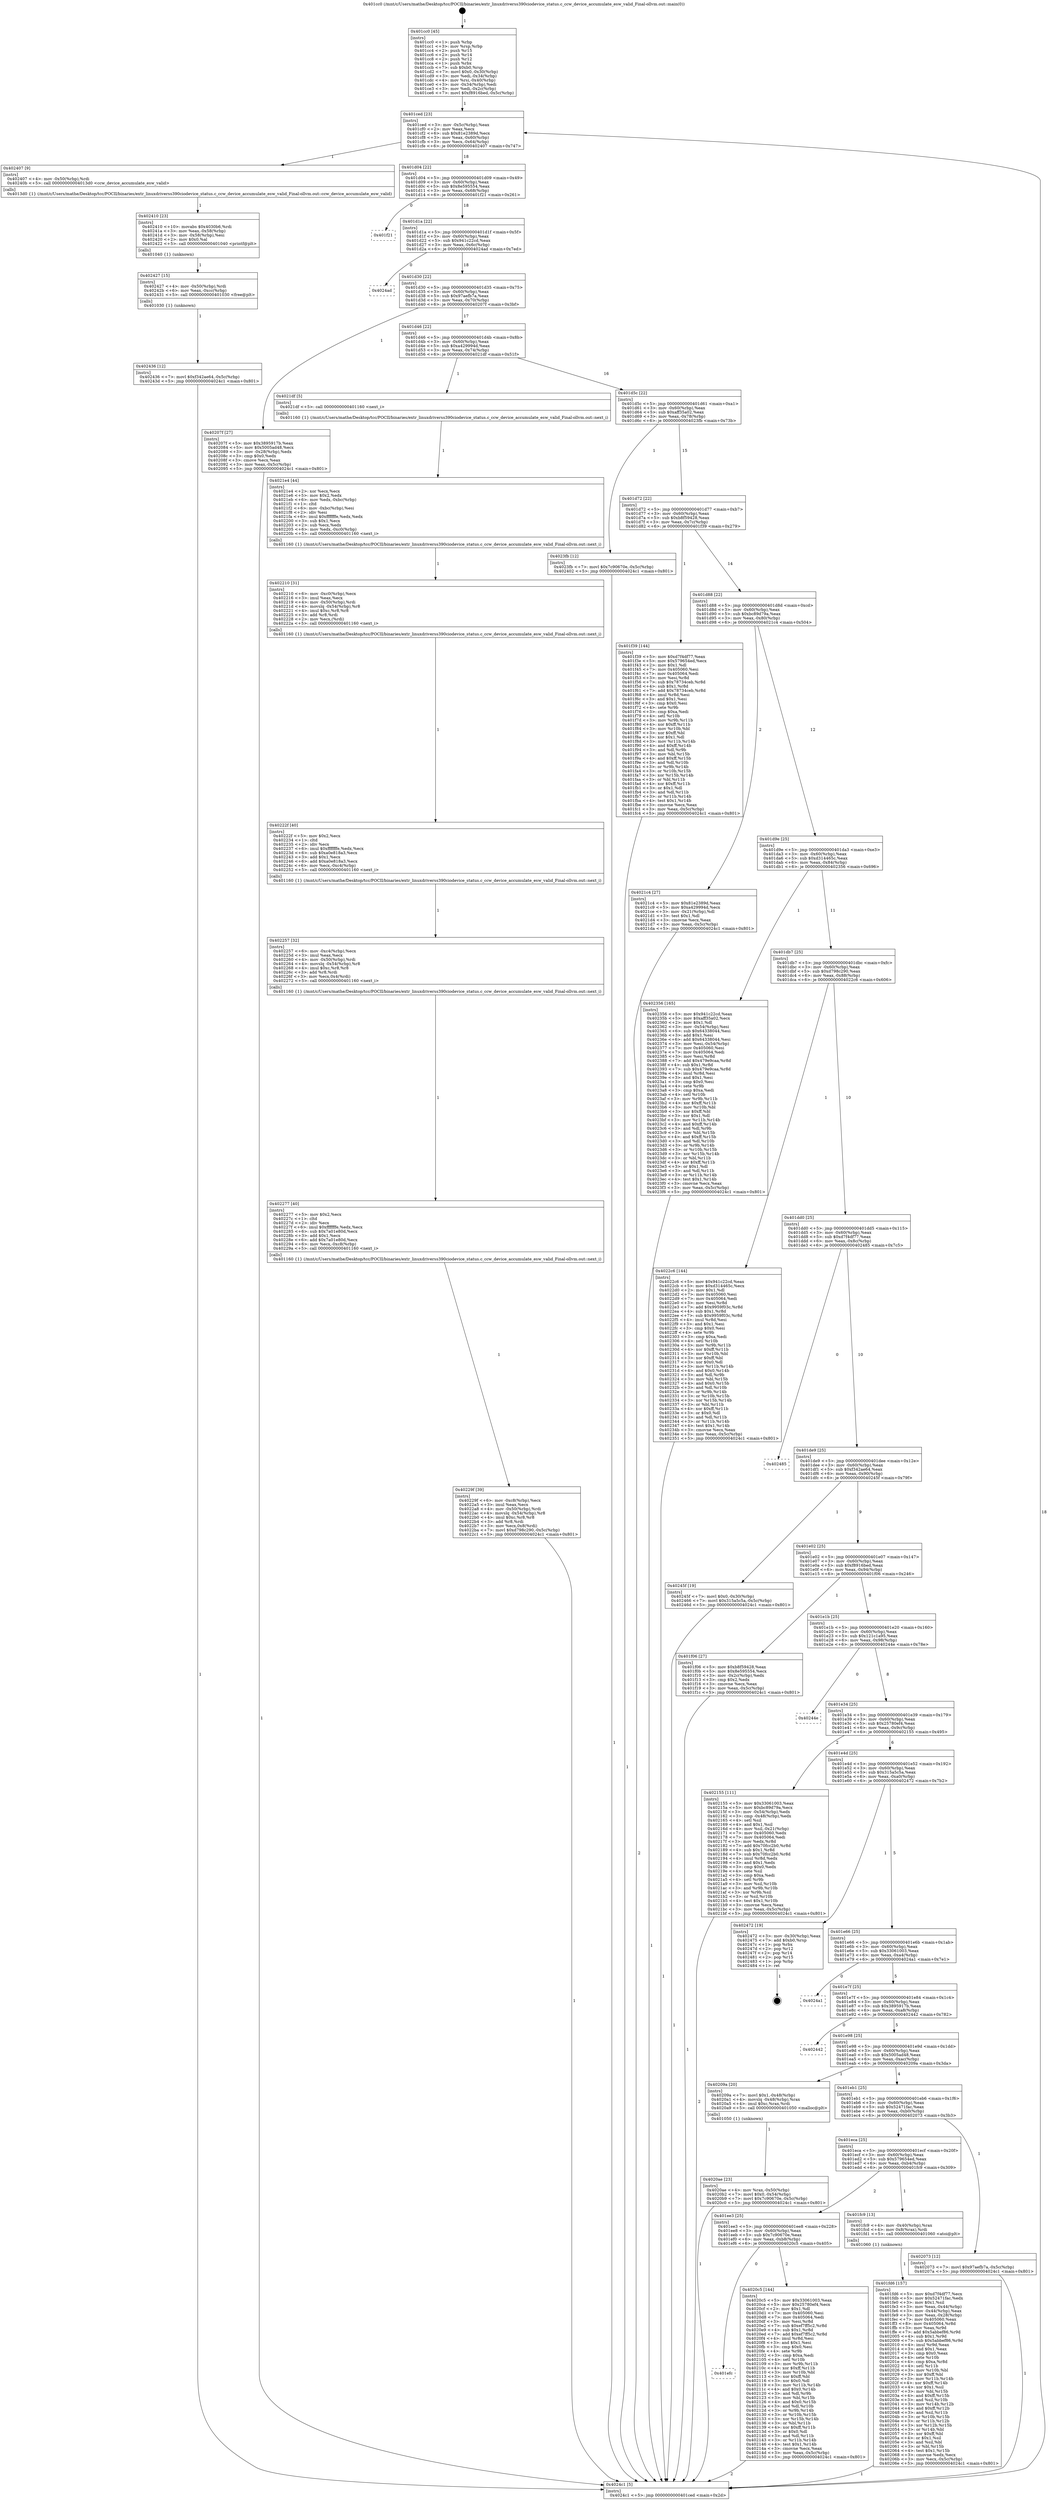 digraph "0x401cc0" {
  label = "0x401cc0 (/mnt/c/Users/mathe/Desktop/tcc/POCII/binaries/extr_linuxdriverss390ciodevice_status.c_ccw_device_accumulate_esw_valid_Final-ollvm.out::main(0))"
  labelloc = "t"
  node[shape=record]

  Entry [label="",width=0.3,height=0.3,shape=circle,fillcolor=black,style=filled]
  "0x401ced" [label="{
     0x401ced [23]\l
     | [instrs]\l
     &nbsp;&nbsp;0x401ced \<+3\>: mov -0x5c(%rbp),%eax\l
     &nbsp;&nbsp;0x401cf0 \<+2\>: mov %eax,%ecx\l
     &nbsp;&nbsp;0x401cf2 \<+6\>: sub $0x81e2389d,%ecx\l
     &nbsp;&nbsp;0x401cf8 \<+3\>: mov %eax,-0x60(%rbp)\l
     &nbsp;&nbsp;0x401cfb \<+3\>: mov %ecx,-0x64(%rbp)\l
     &nbsp;&nbsp;0x401cfe \<+6\>: je 0000000000402407 \<main+0x747\>\l
  }"]
  "0x402407" [label="{
     0x402407 [9]\l
     | [instrs]\l
     &nbsp;&nbsp;0x402407 \<+4\>: mov -0x50(%rbp),%rdi\l
     &nbsp;&nbsp;0x40240b \<+5\>: call 00000000004013d0 \<ccw_device_accumulate_esw_valid\>\l
     | [calls]\l
     &nbsp;&nbsp;0x4013d0 \{1\} (/mnt/c/Users/mathe/Desktop/tcc/POCII/binaries/extr_linuxdriverss390ciodevice_status.c_ccw_device_accumulate_esw_valid_Final-ollvm.out::ccw_device_accumulate_esw_valid)\l
  }"]
  "0x401d04" [label="{
     0x401d04 [22]\l
     | [instrs]\l
     &nbsp;&nbsp;0x401d04 \<+5\>: jmp 0000000000401d09 \<main+0x49\>\l
     &nbsp;&nbsp;0x401d09 \<+3\>: mov -0x60(%rbp),%eax\l
     &nbsp;&nbsp;0x401d0c \<+5\>: sub $0x8e595554,%eax\l
     &nbsp;&nbsp;0x401d11 \<+3\>: mov %eax,-0x68(%rbp)\l
     &nbsp;&nbsp;0x401d14 \<+6\>: je 0000000000401f21 \<main+0x261\>\l
  }"]
  Exit [label="",width=0.3,height=0.3,shape=circle,fillcolor=black,style=filled,peripheries=2]
  "0x401f21" [label="{
     0x401f21\l
  }", style=dashed]
  "0x401d1a" [label="{
     0x401d1a [22]\l
     | [instrs]\l
     &nbsp;&nbsp;0x401d1a \<+5\>: jmp 0000000000401d1f \<main+0x5f\>\l
     &nbsp;&nbsp;0x401d1f \<+3\>: mov -0x60(%rbp),%eax\l
     &nbsp;&nbsp;0x401d22 \<+5\>: sub $0x941c22cd,%eax\l
     &nbsp;&nbsp;0x401d27 \<+3\>: mov %eax,-0x6c(%rbp)\l
     &nbsp;&nbsp;0x401d2a \<+6\>: je 00000000004024ad \<main+0x7ed\>\l
  }"]
  "0x402436" [label="{
     0x402436 [12]\l
     | [instrs]\l
     &nbsp;&nbsp;0x402436 \<+7\>: movl $0xf342ae64,-0x5c(%rbp)\l
     &nbsp;&nbsp;0x40243d \<+5\>: jmp 00000000004024c1 \<main+0x801\>\l
  }"]
  "0x4024ad" [label="{
     0x4024ad\l
  }", style=dashed]
  "0x401d30" [label="{
     0x401d30 [22]\l
     | [instrs]\l
     &nbsp;&nbsp;0x401d30 \<+5\>: jmp 0000000000401d35 \<main+0x75\>\l
     &nbsp;&nbsp;0x401d35 \<+3\>: mov -0x60(%rbp),%eax\l
     &nbsp;&nbsp;0x401d38 \<+5\>: sub $0x97aefb7a,%eax\l
     &nbsp;&nbsp;0x401d3d \<+3\>: mov %eax,-0x70(%rbp)\l
     &nbsp;&nbsp;0x401d40 \<+6\>: je 000000000040207f \<main+0x3bf\>\l
  }"]
  "0x402427" [label="{
     0x402427 [15]\l
     | [instrs]\l
     &nbsp;&nbsp;0x402427 \<+4\>: mov -0x50(%rbp),%rdi\l
     &nbsp;&nbsp;0x40242b \<+6\>: mov %eax,-0xcc(%rbp)\l
     &nbsp;&nbsp;0x402431 \<+5\>: call 0000000000401030 \<free@plt\>\l
     | [calls]\l
     &nbsp;&nbsp;0x401030 \{1\} (unknown)\l
  }"]
  "0x40207f" [label="{
     0x40207f [27]\l
     | [instrs]\l
     &nbsp;&nbsp;0x40207f \<+5\>: mov $0x3895917b,%eax\l
     &nbsp;&nbsp;0x402084 \<+5\>: mov $0x5005ad48,%ecx\l
     &nbsp;&nbsp;0x402089 \<+3\>: mov -0x28(%rbp),%edx\l
     &nbsp;&nbsp;0x40208c \<+3\>: cmp $0x0,%edx\l
     &nbsp;&nbsp;0x40208f \<+3\>: cmove %ecx,%eax\l
     &nbsp;&nbsp;0x402092 \<+3\>: mov %eax,-0x5c(%rbp)\l
     &nbsp;&nbsp;0x402095 \<+5\>: jmp 00000000004024c1 \<main+0x801\>\l
  }"]
  "0x401d46" [label="{
     0x401d46 [22]\l
     | [instrs]\l
     &nbsp;&nbsp;0x401d46 \<+5\>: jmp 0000000000401d4b \<main+0x8b\>\l
     &nbsp;&nbsp;0x401d4b \<+3\>: mov -0x60(%rbp),%eax\l
     &nbsp;&nbsp;0x401d4e \<+5\>: sub $0xa429994d,%eax\l
     &nbsp;&nbsp;0x401d53 \<+3\>: mov %eax,-0x74(%rbp)\l
     &nbsp;&nbsp;0x401d56 \<+6\>: je 00000000004021df \<main+0x51f\>\l
  }"]
  "0x402410" [label="{
     0x402410 [23]\l
     | [instrs]\l
     &nbsp;&nbsp;0x402410 \<+10\>: movabs $0x4030b6,%rdi\l
     &nbsp;&nbsp;0x40241a \<+3\>: mov %eax,-0x58(%rbp)\l
     &nbsp;&nbsp;0x40241d \<+3\>: mov -0x58(%rbp),%esi\l
     &nbsp;&nbsp;0x402420 \<+2\>: mov $0x0,%al\l
     &nbsp;&nbsp;0x402422 \<+5\>: call 0000000000401040 \<printf@plt\>\l
     | [calls]\l
     &nbsp;&nbsp;0x401040 \{1\} (unknown)\l
  }"]
  "0x4021df" [label="{
     0x4021df [5]\l
     | [instrs]\l
     &nbsp;&nbsp;0x4021df \<+5\>: call 0000000000401160 \<next_i\>\l
     | [calls]\l
     &nbsp;&nbsp;0x401160 \{1\} (/mnt/c/Users/mathe/Desktop/tcc/POCII/binaries/extr_linuxdriverss390ciodevice_status.c_ccw_device_accumulate_esw_valid_Final-ollvm.out::next_i)\l
  }"]
  "0x401d5c" [label="{
     0x401d5c [22]\l
     | [instrs]\l
     &nbsp;&nbsp;0x401d5c \<+5\>: jmp 0000000000401d61 \<main+0xa1\>\l
     &nbsp;&nbsp;0x401d61 \<+3\>: mov -0x60(%rbp),%eax\l
     &nbsp;&nbsp;0x401d64 \<+5\>: sub $0xaff35a02,%eax\l
     &nbsp;&nbsp;0x401d69 \<+3\>: mov %eax,-0x78(%rbp)\l
     &nbsp;&nbsp;0x401d6c \<+6\>: je 00000000004023fb \<main+0x73b\>\l
  }"]
  "0x40229f" [label="{
     0x40229f [39]\l
     | [instrs]\l
     &nbsp;&nbsp;0x40229f \<+6\>: mov -0xc8(%rbp),%ecx\l
     &nbsp;&nbsp;0x4022a5 \<+3\>: imul %eax,%ecx\l
     &nbsp;&nbsp;0x4022a8 \<+4\>: mov -0x50(%rbp),%rdi\l
     &nbsp;&nbsp;0x4022ac \<+4\>: movslq -0x54(%rbp),%r8\l
     &nbsp;&nbsp;0x4022b0 \<+4\>: imul $0xc,%r8,%r8\l
     &nbsp;&nbsp;0x4022b4 \<+3\>: add %r8,%rdi\l
     &nbsp;&nbsp;0x4022b7 \<+3\>: mov %ecx,0x8(%rdi)\l
     &nbsp;&nbsp;0x4022ba \<+7\>: movl $0xd798c290,-0x5c(%rbp)\l
     &nbsp;&nbsp;0x4022c1 \<+5\>: jmp 00000000004024c1 \<main+0x801\>\l
  }"]
  "0x4023fb" [label="{
     0x4023fb [12]\l
     | [instrs]\l
     &nbsp;&nbsp;0x4023fb \<+7\>: movl $0x7c90670e,-0x5c(%rbp)\l
     &nbsp;&nbsp;0x402402 \<+5\>: jmp 00000000004024c1 \<main+0x801\>\l
  }"]
  "0x401d72" [label="{
     0x401d72 [22]\l
     | [instrs]\l
     &nbsp;&nbsp;0x401d72 \<+5\>: jmp 0000000000401d77 \<main+0xb7\>\l
     &nbsp;&nbsp;0x401d77 \<+3\>: mov -0x60(%rbp),%eax\l
     &nbsp;&nbsp;0x401d7a \<+5\>: sub $0xb8f59428,%eax\l
     &nbsp;&nbsp;0x401d7f \<+3\>: mov %eax,-0x7c(%rbp)\l
     &nbsp;&nbsp;0x401d82 \<+6\>: je 0000000000401f39 \<main+0x279\>\l
  }"]
  "0x402277" [label="{
     0x402277 [40]\l
     | [instrs]\l
     &nbsp;&nbsp;0x402277 \<+5\>: mov $0x2,%ecx\l
     &nbsp;&nbsp;0x40227c \<+1\>: cltd\l
     &nbsp;&nbsp;0x40227d \<+2\>: idiv %ecx\l
     &nbsp;&nbsp;0x40227f \<+6\>: imul $0xfffffffe,%edx,%ecx\l
     &nbsp;&nbsp;0x402285 \<+6\>: sub $0x7a01e80d,%ecx\l
     &nbsp;&nbsp;0x40228b \<+3\>: add $0x1,%ecx\l
     &nbsp;&nbsp;0x40228e \<+6\>: add $0x7a01e80d,%ecx\l
     &nbsp;&nbsp;0x402294 \<+6\>: mov %ecx,-0xc8(%rbp)\l
     &nbsp;&nbsp;0x40229a \<+5\>: call 0000000000401160 \<next_i\>\l
     | [calls]\l
     &nbsp;&nbsp;0x401160 \{1\} (/mnt/c/Users/mathe/Desktop/tcc/POCII/binaries/extr_linuxdriverss390ciodevice_status.c_ccw_device_accumulate_esw_valid_Final-ollvm.out::next_i)\l
  }"]
  "0x401f39" [label="{
     0x401f39 [144]\l
     | [instrs]\l
     &nbsp;&nbsp;0x401f39 \<+5\>: mov $0xd7f4df77,%eax\l
     &nbsp;&nbsp;0x401f3e \<+5\>: mov $0x579654ed,%ecx\l
     &nbsp;&nbsp;0x401f43 \<+2\>: mov $0x1,%dl\l
     &nbsp;&nbsp;0x401f45 \<+7\>: mov 0x405060,%esi\l
     &nbsp;&nbsp;0x401f4c \<+7\>: mov 0x405064,%edi\l
     &nbsp;&nbsp;0x401f53 \<+3\>: mov %esi,%r8d\l
     &nbsp;&nbsp;0x401f56 \<+7\>: sub $0x78734ceb,%r8d\l
     &nbsp;&nbsp;0x401f5d \<+4\>: sub $0x1,%r8d\l
     &nbsp;&nbsp;0x401f61 \<+7\>: add $0x78734ceb,%r8d\l
     &nbsp;&nbsp;0x401f68 \<+4\>: imul %r8d,%esi\l
     &nbsp;&nbsp;0x401f6c \<+3\>: and $0x1,%esi\l
     &nbsp;&nbsp;0x401f6f \<+3\>: cmp $0x0,%esi\l
     &nbsp;&nbsp;0x401f72 \<+4\>: sete %r9b\l
     &nbsp;&nbsp;0x401f76 \<+3\>: cmp $0xa,%edi\l
     &nbsp;&nbsp;0x401f79 \<+4\>: setl %r10b\l
     &nbsp;&nbsp;0x401f7d \<+3\>: mov %r9b,%r11b\l
     &nbsp;&nbsp;0x401f80 \<+4\>: xor $0xff,%r11b\l
     &nbsp;&nbsp;0x401f84 \<+3\>: mov %r10b,%bl\l
     &nbsp;&nbsp;0x401f87 \<+3\>: xor $0xff,%bl\l
     &nbsp;&nbsp;0x401f8a \<+3\>: xor $0x1,%dl\l
     &nbsp;&nbsp;0x401f8d \<+3\>: mov %r11b,%r14b\l
     &nbsp;&nbsp;0x401f90 \<+4\>: and $0xff,%r14b\l
     &nbsp;&nbsp;0x401f94 \<+3\>: and %dl,%r9b\l
     &nbsp;&nbsp;0x401f97 \<+3\>: mov %bl,%r15b\l
     &nbsp;&nbsp;0x401f9a \<+4\>: and $0xff,%r15b\l
     &nbsp;&nbsp;0x401f9e \<+3\>: and %dl,%r10b\l
     &nbsp;&nbsp;0x401fa1 \<+3\>: or %r9b,%r14b\l
     &nbsp;&nbsp;0x401fa4 \<+3\>: or %r10b,%r15b\l
     &nbsp;&nbsp;0x401fa7 \<+3\>: xor %r15b,%r14b\l
     &nbsp;&nbsp;0x401faa \<+3\>: or %bl,%r11b\l
     &nbsp;&nbsp;0x401fad \<+4\>: xor $0xff,%r11b\l
     &nbsp;&nbsp;0x401fb1 \<+3\>: or $0x1,%dl\l
     &nbsp;&nbsp;0x401fb4 \<+3\>: and %dl,%r11b\l
     &nbsp;&nbsp;0x401fb7 \<+3\>: or %r11b,%r14b\l
     &nbsp;&nbsp;0x401fba \<+4\>: test $0x1,%r14b\l
     &nbsp;&nbsp;0x401fbe \<+3\>: cmovne %ecx,%eax\l
     &nbsp;&nbsp;0x401fc1 \<+3\>: mov %eax,-0x5c(%rbp)\l
     &nbsp;&nbsp;0x401fc4 \<+5\>: jmp 00000000004024c1 \<main+0x801\>\l
  }"]
  "0x401d88" [label="{
     0x401d88 [22]\l
     | [instrs]\l
     &nbsp;&nbsp;0x401d88 \<+5\>: jmp 0000000000401d8d \<main+0xcd\>\l
     &nbsp;&nbsp;0x401d8d \<+3\>: mov -0x60(%rbp),%eax\l
     &nbsp;&nbsp;0x401d90 \<+5\>: sub $0xbc89d79a,%eax\l
     &nbsp;&nbsp;0x401d95 \<+3\>: mov %eax,-0x80(%rbp)\l
     &nbsp;&nbsp;0x401d98 \<+6\>: je 00000000004021c4 \<main+0x504\>\l
  }"]
  "0x402257" [label="{
     0x402257 [32]\l
     | [instrs]\l
     &nbsp;&nbsp;0x402257 \<+6\>: mov -0xc4(%rbp),%ecx\l
     &nbsp;&nbsp;0x40225d \<+3\>: imul %eax,%ecx\l
     &nbsp;&nbsp;0x402260 \<+4\>: mov -0x50(%rbp),%rdi\l
     &nbsp;&nbsp;0x402264 \<+4\>: movslq -0x54(%rbp),%r8\l
     &nbsp;&nbsp;0x402268 \<+4\>: imul $0xc,%r8,%r8\l
     &nbsp;&nbsp;0x40226c \<+3\>: add %r8,%rdi\l
     &nbsp;&nbsp;0x40226f \<+3\>: mov %ecx,0x4(%rdi)\l
     &nbsp;&nbsp;0x402272 \<+5\>: call 0000000000401160 \<next_i\>\l
     | [calls]\l
     &nbsp;&nbsp;0x401160 \{1\} (/mnt/c/Users/mathe/Desktop/tcc/POCII/binaries/extr_linuxdriverss390ciodevice_status.c_ccw_device_accumulate_esw_valid_Final-ollvm.out::next_i)\l
  }"]
  "0x4021c4" [label="{
     0x4021c4 [27]\l
     | [instrs]\l
     &nbsp;&nbsp;0x4021c4 \<+5\>: mov $0x81e2389d,%eax\l
     &nbsp;&nbsp;0x4021c9 \<+5\>: mov $0xa429994d,%ecx\l
     &nbsp;&nbsp;0x4021ce \<+3\>: mov -0x21(%rbp),%dl\l
     &nbsp;&nbsp;0x4021d1 \<+3\>: test $0x1,%dl\l
     &nbsp;&nbsp;0x4021d4 \<+3\>: cmovne %ecx,%eax\l
     &nbsp;&nbsp;0x4021d7 \<+3\>: mov %eax,-0x5c(%rbp)\l
     &nbsp;&nbsp;0x4021da \<+5\>: jmp 00000000004024c1 \<main+0x801\>\l
  }"]
  "0x401d9e" [label="{
     0x401d9e [25]\l
     | [instrs]\l
     &nbsp;&nbsp;0x401d9e \<+5\>: jmp 0000000000401da3 \<main+0xe3\>\l
     &nbsp;&nbsp;0x401da3 \<+3\>: mov -0x60(%rbp),%eax\l
     &nbsp;&nbsp;0x401da6 \<+5\>: sub $0xd314465c,%eax\l
     &nbsp;&nbsp;0x401dab \<+6\>: mov %eax,-0x84(%rbp)\l
     &nbsp;&nbsp;0x401db1 \<+6\>: je 0000000000402356 \<main+0x696\>\l
  }"]
  "0x40222f" [label="{
     0x40222f [40]\l
     | [instrs]\l
     &nbsp;&nbsp;0x40222f \<+5\>: mov $0x2,%ecx\l
     &nbsp;&nbsp;0x402234 \<+1\>: cltd\l
     &nbsp;&nbsp;0x402235 \<+2\>: idiv %ecx\l
     &nbsp;&nbsp;0x402237 \<+6\>: imul $0xfffffffe,%edx,%ecx\l
     &nbsp;&nbsp;0x40223d \<+6\>: sub $0xa0e818a3,%ecx\l
     &nbsp;&nbsp;0x402243 \<+3\>: add $0x1,%ecx\l
     &nbsp;&nbsp;0x402246 \<+6\>: add $0xa0e818a3,%ecx\l
     &nbsp;&nbsp;0x40224c \<+6\>: mov %ecx,-0xc4(%rbp)\l
     &nbsp;&nbsp;0x402252 \<+5\>: call 0000000000401160 \<next_i\>\l
     | [calls]\l
     &nbsp;&nbsp;0x401160 \{1\} (/mnt/c/Users/mathe/Desktop/tcc/POCII/binaries/extr_linuxdriverss390ciodevice_status.c_ccw_device_accumulate_esw_valid_Final-ollvm.out::next_i)\l
  }"]
  "0x402356" [label="{
     0x402356 [165]\l
     | [instrs]\l
     &nbsp;&nbsp;0x402356 \<+5\>: mov $0x941c22cd,%eax\l
     &nbsp;&nbsp;0x40235b \<+5\>: mov $0xaff35a02,%ecx\l
     &nbsp;&nbsp;0x402360 \<+2\>: mov $0x1,%dl\l
     &nbsp;&nbsp;0x402362 \<+3\>: mov -0x54(%rbp),%esi\l
     &nbsp;&nbsp;0x402365 \<+6\>: sub $0x64338044,%esi\l
     &nbsp;&nbsp;0x40236b \<+3\>: add $0x1,%esi\l
     &nbsp;&nbsp;0x40236e \<+6\>: add $0x64338044,%esi\l
     &nbsp;&nbsp;0x402374 \<+3\>: mov %esi,-0x54(%rbp)\l
     &nbsp;&nbsp;0x402377 \<+7\>: mov 0x405060,%esi\l
     &nbsp;&nbsp;0x40237e \<+7\>: mov 0x405064,%edi\l
     &nbsp;&nbsp;0x402385 \<+3\>: mov %esi,%r8d\l
     &nbsp;&nbsp;0x402388 \<+7\>: add $0x479e9caa,%r8d\l
     &nbsp;&nbsp;0x40238f \<+4\>: sub $0x1,%r8d\l
     &nbsp;&nbsp;0x402393 \<+7\>: sub $0x479e9caa,%r8d\l
     &nbsp;&nbsp;0x40239a \<+4\>: imul %r8d,%esi\l
     &nbsp;&nbsp;0x40239e \<+3\>: and $0x1,%esi\l
     &nbsp;&nbsp;0x4023a1 \<+3\>: cmp $0x0,%esi\l
     &nbsp;&nbsp;0x4023a4 \<+4\>: sete %r9b\l
     &nbsp;&nbsp;0x4023a8 \<+3\>: cmp $0xa,%edi\l
     &nbsp;&nbsp;0x4023ab \<+4\>: setl %r10b\l
     &nbsp;&nbsp;0x4023af \<+3\>: mov %r9b,%r11b\l
     &nbsp;&nbsp;0x4023b2 \<+4\>: xor $0xff,%r11b\l
     &nbsp;&nbsp;0x4023b6 \<+3\>: mov %r10b,%bl\l
     &nbsp;&nbsp;0x4023b9 \<+3\>: xor $0xff,%bl\l
     &nbsp;&nbsp;0x4023bc \<+3\>: xor $0x1,%dl\l
     &nbsp;&nbsp;0x4023bf \<+3\>: mov %r11b,%r14b\l
     &nbsp;&nbsp;0x4023c2 \<+4\>: and $0xff,%r14b\l
     &nbsp;&nbsp;0x4023c6 \<+3\>: and %dl,%r9b\l
     &nbsp;&nbsp;0x4023c9 \<+3\>: mov %bl,%r15b\l
     &nbsp;&nbsp;0x4023cc \<+4\>: and $0xff,%r15b\l
     &nbsp;&nbsp;0x4023d0 \<+3\>: and %dl,%r10b\l
     &nbsp;&nbsp;0x4023d3 \<+3\>: or %r9b,%r14b\l
     &nbsp;&nbsp;0x4023d6 \<+3\>: or %r10b,%r15b\l
     &nbsp;&nbsp;0x4023d9 \<+3\>: xor %r15b,%r14b\l
     &nbsp;&nbsp;0x4023dc \<+3\>: or %bl,%r11b\l
     &nbsp;&nbsp;0x4023df \<+4\>: xor $0xff,%r11b\l
     &nbsp;&nbsp;0x4023e3 \<+3\>: or $0x1,%dl\l
     &nbsp;&nbsp;0x4023e6 \<+3\>: and %dl,%r11b\l
     &nbsp;&nbsp;0x4023e9 \<+3\>: or %r11b,%r14b\l
     &nbsp;&nbsp;0x4023ec \<+4\>: test $0x1,%r14b\l
     &nbsp;&nbsp;0x4023f0 \<+3\>: cmovne %ecx,%eax\l
     &nbsp;&nbsp;0x4023f3 \<+3\>: mov %eax,-0x5c(%rbp)\l
     &nbsp;&nbsp;0x4023f6 \<+5\>: jmp 00000000004024c1 \<main+0x801\>\l
  }"]
  "0x401db7" [label="{
     0x401db7 [25]\l
     | [instrs]\l
     &nbsp;&nbsp;0x401db7 \<+5\>: jmp 0000000000401dbc \<main+0xfc\>\l
     &nbsp;&nbsp;0x401dbc \<+3\>: mov -0x60(%rbp),%eax\l
     &nbsp;&nbsp;0x401dbf \<+5\>: sub $0xd798c290,%eax\l
     &nbsp;&nbsp;0x401dc4 \<+6\>: mov %eax,-0x88(%rbp)\l
     &nbsp;&nbsp;0x401dca \<+6\>: je 00000000004022c6 \<main+0x606\>\l
  }"]
  "0x402210" [label="{
     0x402210 [31]\l
     | [instrs]\l
     &nbsp;&nbsp;0x402210 \<+6\>: mov -0xc0(%rbp),%ecx\l
     &nbsp;&nbsp;0x402216 \<+3\>: imul %eax,%ecx\l
     &nbsp;&nbsp;0x402219 \<+4\>: mov -0x50(%rbp),%rdi\l
     &nbsp;&nbsp;0x40221d \<+4\>: movslq -0x54(%rbp),%r8\l
     &nbsp;&nbsp;0x402221 \<+4\>: imul $0xc,%r8,%r8\l
     &nbsp;&nbsp;0x402225 \<+3\>: add %r8,%rdi\l
     &nbsp;&nbsp;0x402228 \<+2\>: mov %ecx,(%rdi)\l
     &nbsp;&nbsp;0x40222a \<+5\>: call 0000000000401160 \<next_i\>\l
     | [calls]\l
     &nbsp;&nbsp;0x401160 \{1\} (/mnt/c/Users/mathe/Desktop/tcc/POCII/binaries/extr_linuxdriverss390ciodevice_status.c_ccw_device_accumulate_esw_valid_Final-ollvm.out::next_i)\l
  }"]
  "0x4022c6" [label="{
     0x4022c6 [144]\l
     | [instrs]\l
     &nbsp;&nbsp;0x4022c6 \<+5\>: mov $0x941c22cd,%eax\l
     &nbsp;&nbsp;0x4022cb \<+5\>: mov $0xd314465c,%ecx\l
     &nbsp;&nbsp;0x4022d0 \<+2\>: mov $0x1,%dl\l
     &nbsp;&nbsp;0x4022d2 \<+7\>: mov 0x405060,%esi\l
     &nbsp;&nbsp;0x4022d9 \<+7\>: mov 0x405064,%edi\l
     &nbsp;&nbsp;0x4022e0 \<+3\>: mov %esi,%r8d\l
     &nbsp;&nbsp;0x4022e3 \<+7\>: add $0x9959f03c,%r8d\l
     &nbsp;&nbsp;0x4022ea \<+4\>: sub $0x1,%r8d\l
     &nbsp;&nbsp;0x4022ee \<+7\>: sub $0x9959f03c,%r8d\l
     &nbsp;&nbsp;0x4022f5 \<+4\>: imul %r8d,%esi\l
     &nbsp;&nbsp;0x4022f9 \<+3\>: and $0x1,%esi\l
     &nbsp;&nbsp;0x4022fc \<+3\>: cmp $0x0,%esi\l
     &nbsp;&nbsp;0x4022ff \<+4\>: sete %r9b\l
     &nbsp;&nbsp;0x402303 \<+3\>: cmp $0xa,%edi\l
     &nbsp;&nbsp;0x402306 \<+4\>: setl %r10b\l
     &nbsp;&nbsp;0x40230a \<+3\>: mov %r9b,%r11b\l
     &nbsp;&nbsp;0x40230d \<+4\>: xor $0xff,%r11b\l
     &nbsp;&nbsp;0x402311 \<+3\>: mov %r10b,%bl\l
     &nbsp;&nbsp;0x402314 \<+3\>: xor $0xff,%bl\l
     &nbsp;&nbsp;0x402317 \<+3\>: xor $0x0,%dl\l
     &nbsp;&nbsp;0x40231a \<+3\>: mov %r11b,%r14b\l
     &nbsp;&nbsp;0x40231d \<+4\>: and $0x0,%r14b\l
     &nbsp;&nbsp;0x402321 \<+3\>: and %dl,%r9b\l
     &nbsp;&nbsp;0x402324 \<+3\>: mov %bl,%r15b\l
     &nbsp;&nbsp;0x402327 \<+4\>: and $0x0,%r15b\l
     &nbsp;&nbsp;0x40232b \<+3\>: and %dl,%r10b\l
     &nbsp;&nbsp;0x40232e \<+3\>: or %r9b,%r14b\l
     &nbsp;&nbsp;0x402331 \<+3\>: or %r10b,%r15b\l
     &nbsp;&nbsp;0x402334 \<+3\>: xor %r15b,%r14b\l
     &nbsp;&nbsp;0x402337 \<+3\>: or %bl,%r11b\l
     &nbsp;&nbsp;0x40233a \<+4\>: xor $0xff,%r11b\l
     &nbsp;&nbsp;0x40233e \<+3\>: or $0x0,%dl\l
     &nbsp;&nbsp;0x402341 \<+3\>: and %dl,%r11b\l
     &nbsp;&nbsp;0x402344 \<+3\>: or %r11b,%r14b\l
     &nbsp;&nbsp;0x402347 \<+4\>: test $0x1,%r14b\l
     &nbsp;&nbsp;0x40234b \<+3\>: cmovne %ecx,%eax\l
     &nbsp;&nbsp;0x40234e \<+3\>: mov %eax,-0x5c(%rbp)\l
     &nbsp;&nbsp;0x402351 \<+5\>: jmp 00000000004024c1 \<main+0x801\>\l
  }"]
  "0x401dd0" [label="{
     0x401dd0 [25]\l
     | [instrs]\l
     &nbsp;&nbsp;0x401dd0 \<+5\>: jmp 0000000000401dd5 \<main+0x115\>\l
     &nbsp;&nbsp;0x401dd5 \<+3\>: mov -0x60(%rbp),%eax\l
     &nbsp;&nbsp;0x401dd8 \<+5\>: sub $0xd7f4df77,%eax\l
     &nbsp;&nbsp;0x401ddd \<+6\>: mov %eax,-0x8c(%rbp)\l
     &nbsp;&nbsp;0x401de3 \<+6\>: je 0000000000402485 \<main+0x7c5\>\l
  }"]
  "0x4021e4" [label="{
     0x4021e4 [44]\l
     | [instrs]\l
     &nbsp;&nbsp;0x4021e4 \<+2\>: xor %ecx,%ecx\l
     &nbsp;&nbsp;0x4021e6 \<+5\>: mov $0x2,%edx\l
     &nbsp;&nbsp;0x4021eb \<+6\>: mov %edx,-0xbc(%rbp)\l
     &nbsp;&nbsp;0x4021f1 \<+1\>: cltd\l
     &nbsp;&nbsp;0x4021f2 \<+6\>: mov -0xbc(%rbp),%esi\l
     &nbsp;&nbsp;0x4021f8 \<+2\>: idiv %esi\l
     &nbsp;&nbsp;0x4021fa \<+6\>: imul $0xfffffffe,%edx,%edx\l
     &nbsp;&nbsp;0x402200 \<+3\>: sub $0x1,%ecx\l
     &nbsp;&nbsp;0x402203 \<+2\>: sub %ecx,%edx\l
     &nbsp;&nbsp;0x402205 \<+6\>: mov %edx,-0xc0(%rbp)\l
     &nbsp;&nbsp;0x40220b \<+5\>: call 0000000000401160 \<next_i\>\l
     | [calls]\l
     &nbsp;&nbsp;0x401160 \{1\} (/mnt/c/Users/mathe/Desktop/tcc/POCII/binaries/extr_linuxdriverss390ciodevice_status.c_ccw_device_accumulate_esw_valid_Final-ollvm.out::next_i)\l
  }"]
  "0x402485" [label="{
     0x402485\l
  }", style=dashed]
  "0x401de9" [label="{
     0x401de9 [25]\l
     | [instrs]\l
     &nbsp;&nbsp;0x401de9 \<+5\>: jmp 0000000000401dee \<main+0x12e\>\l
     &nbsp;&nbsp;0x401dee \<+3\>: mov -0x60(%rbp),%eax\l
     &nbsp;&nbsp;0x401df1 \<+5\>: sub $0xf342ae64,%eax\l
     &nbsp;&nbsp;0x401df6 \<+6\>: mov %eax,-0x90(%rbp)\l
     &nbsp;&nbsp;0x401dfc \<+6\>: je 000000000040245f \<main+0x79f\>\l
  }"]
  "0x401efc" [label="{
     0x401efc\l
  }", style=dashed]
  "0x40245f" [label="{
     0x40245f [19]\l
     | [instrs]\l
     &nbsp;&nbsp;0x40245f \<+7\>: movl $0x0,-0x30(%rbp)\l
     &nbsp;&nbsp;0x402466 \<+7\>: movl $0x315a5c5a,-0x5c(%rbp)\l
     &nbsp;&nbsp;0x40246d \<+5\>: jmp 00000000004024c1 \<main+0x801\>\l
  }"]
  "0x401e02" [label="{
     0x401e02 [25]\l
     | [instrs]\l
     &nbsp;&nbsp;0x401e02 \<+5\>: jmp 0000000000401e07 \<main+0x147\>\l
     &nbsp;&nbsp;0x401e07 \<+3\>: mov -0x60(%rbp),%eax\l
     &nbsp;&nbsp;0x401e0a \<+5\>: sub $0xf8916bed,%eax\l
     &nbsp;&nbsp;0x401e0f \<+6\>: mov %eax,-0x94(%rbp)\l
     &nbsp;&nbsp;0x401e15 \<+6\>: je 0000000000401f06 \<main+0x246\>\l
  }"]
  "0x4020c5" [label="{
     0x4020c5 [144]\l
     | [instrs]\l
     &nbsp;&nbsp;0x4020c5 \<+5\>: mov $0x33061003,%eax\l
     &nbsp;&nbsp;0x4020ca \<+5\>: mov $0x25780ef4,%ecx\l
     &nbsp;&nbsp;0x4020cf \<+2\>: mov $0x1,%dl\l
     &nbsp;&nbsp;0x4020d1 \<+7\>: mov 0x405060,%esi\l
     &nbsp;&nbsp;0x4020d8 \<+7\>: mov 0x405064,%edi\l
     &nbsp;&nbsp;0x4020df \<+3\>: mov %esi,%r8d\l
     &nbsp;&nbsp;0x4020e2 \<+7\>: sub $0xef7ff5c2,%r8d\l
     &nbsp;&nbsp;0x4020e9 \<+4\>: sub $0x1,%r8d\l
     &nbsp;&nbsp;0x4020ed \<+7\>: add $0xef7ff5c2,%r8d\l
     &nbsp;&nbsp;0x4020f4 \<+4\>: imul %r8d,%esi\l
     &nbsp;&nbsp;0x4020f8 \<+3\>: and $0x1,%esi\l
     &nbsp;&nbsp;0x4020fb \<+3\>: cmp $0x0,%esi\l
     &nbsp;&nbsp;0x4020fe \<+4\>: sete %r9b\l
     &nbsp;&nbsp;0x402102 \<+3\>: cmp $0xa,%edi\l
     &nbsp;&nbsp;0x402105 \<+4\>: setl %r10b\l
     &nbsp;&nbsp;0x402109 \<+3\>: mov %r9b,%r11b\l
     &nbsp;&nbsp;0x40210c \<+4\>: xor $0xff,%r11b\l
     &nbsp;&nbsp;0x402110 \<+3\>: mov %r10b,%bl\l
     &nbsp;&nbsp;0x402113 \<+3\>: xor $0xff,%bl\l
     &nbsp;&nbsp;0x402116 \<+3\>: xor $0x0,%dl\l
     &nbsp;&nbsp;0x402119 \<+3\>: mov %r11b,%r14b\l
     &nbsp;&nbsp;0x40211c \<+4\>: and $0x0,%r14b\l
     &nbsp;&nbsp;0x402120 \<+3\>: and %dl,%r9b\l
     &nbsp;&nbsp;0x402123 \<+3\>: mov %bl,%r15b\l
     &nbsp;&nbsp;0x402126 \<+4\>: and $0x0,%r15b\l
     &nbsp;&nbsp;0x40212a \<+3\>: and %dl,%r10b\l
     &nbsp;&nbsp;0x40212d \<+3\>: or %r9b,%r14b\l
     &nbsp;&nbsp;0x402130 \<+3\>: or %r10b,%r15b\l
     &nbsp;&nbsp;0x402133 \<+3\>: xor %r15b,%r14b\l
     &nbsp;&nbsp;0x402136 \<+3\>: or %bl,%r11b\l
     &nbsp;&nbsp;0x402139 \<+4\>: xor $0xff,%r11b\l
     &nbsp;&nbsp;0x40213d \<+3\>: or $0x0,%dl\l
     &nbsp;&nbsp;0x402140 \<+3\>: and %dl,%r11b\l
     &nbsp;&nbsp;0x402143 \<+3\>: or %r11b,%r14b\l
     &nbsp;&nbsp;0x402146 \<+4\>: test $0x1,%r14b\l
     &nbsp;&nbsp;0x40214a \<+3\>: cmovne %ecx,%eax\l
     &nbsp;&nbsp;0x40214d \<+3\>: mov %eax,-0x5c(%rbp)\l
     &nbsp;&nbsp;0x402150 \<+5\>: jmp 00000000004024c1 \<main+0x801\>\l
  }"]
  "0x401f06" [label="{
     0x401f06 [27]\l
     | [instrs]\l
     &nbsp;&nbsp;0x401f06 \<+5\>: mov $0xb8f59428,%eax\l
     &nbsp;&nbsp;0x401f0b \<+5\>: mov $0x8e595554,%ecx\l
     &nbsp;&nbsp;0x401f10 \<+3\>: mov -0x2c(%rbp),%edx\l
     &nbsp;&nbsp;0x401f13 \<+3\>: cmp $0x2,%edx\l
     &nbsp;&nbsp;0x401f16 \<+3\>: cmovne %ecx,%eax\l
     &nbsp;&nbsp;0x401f19 \<+3\>: mov %eax,-0x5c(%rbp)\l
     &nbsp;&nbsp;0x401f1c \<+5\>: jmp 00000000004024c1 \<main+0x801\>\l
  }"]
  "0x401e1b" [label="{
     0x401e1b [25]\l
     | [instrs]\l
     &nbsp;&nbsp;0x401e1b \<+5\>: jmp 0000000000401e20 \<main+0x160\>\l
     &nbsp;&nbsp;0x401e20 \<+3\>: mov -0x60(%rbp),%eax\l
     &nbsp;&nbsp;0x401e23 \<+5\>: sub $0x121c1a95,%eax\l
     &nbsp;&nbsp;0x401e28 \<+6\>: mov %eax,-0x98(%rbp)\l
     &nbsp;&nbsp;0x401e2e \<+6\>: je 000000000040244e \<main+0x78e\>\l
  }"]
  "0x4024c1" [label="{
     0x4024c1 [5]\l
     | [instrs]\l
     &nbsp;&nbsp;0x4024c1 \<+5\>: jmp 0000000000401ced \<main+0x2d\>\l
  }"]
  "0x401cc0" [label="{
     0x401cc0 [45]\l
     | [instrs]\l
     &nbsp;&nbsp;0x401cc0 \<+1\>: push %rbp\l
     &nbsp;&nbsp;0x401cc1 \<+3\>: mov %rsp,%rbp\l
     &nbsp;&nbsp;0x401cc4 \<+2\>: push %r15\l
     &nbsp;&nbsp;0x401cc6 \<+2\>: push %r14\l
     &nbsp;&nbsp;0x401cc8 \<+2\>: push %r12\l
     &nbsp;&nbsp;0x401cca \<+1\>: push %rbx\l
     &nbsp;&nbsp;0x401ccb \<+7\>: sub $0xb0,%rsp\l
     &nbsp;&nbsp;0x401cd2 \<+7\>: movl $0x0,-0x30(%rbp)\l
     &nbsp;&nbsp;0x401cd9 \<+3\>: mov %edi,-0x34(%rbp)\l
     &nbsp;&nbsp;0x401cdc \<+4\>: mov %rsi,-0x40(%rbp)\l
     &nbsp;&nbsp;0x401ce0 \<+3\>: mov -0x34(%rbp),%edi\l
     &nbsp;&nbsp;0x401ce3 \<+3\>: mov %edi,-0x2c(%rbp)\l
     &nbsp;&nbsp;0x401ce6 \<+7\>: movl $0xf8916bed,-0x5c(%rbp)\l
  }"]
  "0x4020ae" [label="{
     0x4020ae [23]\l
     | [instrs]\l
     &nbsp;&nbsp;0x4020ae \<+4\>: mov %rax,-0x50(%rbp)\l
     &nbsp;&nbsp;0x4020b2 \<+7\>: movl $0x0,-0x54(%rbp)\l
     &nbsp;&nbsp;0x4020b9 \<+7\>: movl $0x7c90670e,-0x5c(%rbp)\l
     &nbsp;&nbsp;0x4020c0 \<+5\>: jmp 00000000004024c1 \<main+0x801\>\l
  }"]
  "0x40244e" [label="{
     0x40244e\l
  }", style=dashed]
  "0x401e34" [label="{
     0x401e34 [25]\l
     | [instrs]\l
     &nbsp;&nbsp;0x401e34 \<+5\>: jmp 0000000000401e39 \<main+0x179\>\l
     &nbsp;&nbsp;0x401e39 \<+3\>: mov -0x60(%rbp),%eax\l
     &nbsp;&nbsp;0x401e3c \<+5\>: sub $0x25780ef4,%eax\l
     &nbsp;&nbsp;0x401e41 \<+6\>: mov %eax,-0x9c(%rbp)\l
     &nbsp;&nbsp;0x401e47 \<+6\>: je 0000000000402155 \<main+0x495\>\l
  }"]
  "0x401fd6" [label="{
     0x401fd6 [157]\l
     | [instrs]\l
     &nbsp;&nbsp;0x401fd6 \<+5\>: mov $0xd7f4df77,%ecx\l
     &nbsp;&nbsp;0x401fdb \<+5\>: mov $0x52471fac,%edx\l
     &nbsp;&nbsp;0x401fe0 \<+3\>: mov $0x1,%sil\l
     &nbsp;&nbsp;0x401fe3 \<+3\>: mov %eax,-0x44(%rbp)\l
     &nbsp;&nbsp;0x401fe6 \<+3\>: mov -0x44(%rbp),%eax\l
     &nbsp;&nbsp;0x401fe9 \<+3\>: mov %eax,-0x28(%rbp)\l
     &nbsp;&nbsp;0x401fec \<+7\>: mov 0x405060,%eax\l
     &nbsp;&nbsp;0x401ff3 \<+8\>: mov 0x405064,%r8d\l
     &nbsp;&nbsp;0x401ffb \<+3\>: mov %eax,%r9d\l
     &nbsp;&nbsp;0x401ffe \<+7\>: add $0x5abbef86,%r9d\l
     &nbsp;&nbsp;0x402005 \<+4\>: sub $0x1,%r9d\l
     &nbsp;&nbsp;0x402009 \<+7\>: sub $0x5abbef86,%r9d\l
     &nbsp;&nbsp;0x402010 \<+4\>: imul %r9d,%eax\l
     &nbsp;&nbsp;0x402014 \<+3\>: and $0x1,%eax\l
     &nbsp;&nbsp;0x402017 \<+3\>: cmp $0x0,%eax\l
     &nbsp;&nbsp;0x40201a \<+4\>: sete %r10b\l
     &nbsp;&nbsp;0x40201e \<+4\>: cmp $0xa,%r8d\l
     &nbsp;&nbsp;0x402022 \<+4\>: setl %r11b\l
     &nbsp;&nbsp;0x402026 \<+3\>: mov %r10b,%bl\l
     &nbsp;&nbsp;0x402029 \<+3\>: xor $0xff,%bl\l
     &nbsp;&nbsp;0x40202c \<+3\>: mov %r11b,%r14b\l
     &nbsp;&nbsp;0x40202f \<+4\>: xor $0xff,%r14b\l
     &nbsp;&nbsp;0x402033 \<+4\>: xor $0x1,%sil\l
     &nbsp;&nbsp;0x402037 \<+3\>: mov %bl,%r15b\l
     &nbsp;&nbsp;0x40203a \<+4\>: and $0xff,%r15b\l
     &nbsp;&nbsp;0x40203e \<+3\>: and %sil,%r10b\l
     &nbsp;&nbsp;0x402041 \<+3\>: mov %r14b,%r12b\l
     &nbsp;&nbsp;0x402044 \<+4\>: and $0xff,%r12b\l
     &nbsp;&nbsp;0x402048 \<+3\>: and %sil,%r11b\l
     &nbsp;&nbsp;0x40204b \<+3\>: or %r10b,%r15b\l
     &nbsp;&nbsp;0x40204e \<+3\>: or %r11b,%r12b\l
     &nbsp;&nbsp;0x402051 \<+3\>: xor %r12b,%r15b\l
     &nbsp;&nbsp;0x402054 \<+3\>: or %r14b,%bl\l
     &nbsp;&nbsp;0x402057 \<+3\>: xor $0xff,%bl\l
     &nbsp;&nbsp;0x40205a \<+4\>: or $0x1,%sil\l
     &nbsp;&nbsp;0x40205e \<+3\>: and %sil,%bl\l
     &nbsp;&nbsp;0x402061 \<+3\>: or %bl,%r15b\l
     &nbsp;&nbsp;0x402064 \<+4\>: test $0x1,%r15b\l
     &nbsp;&nbsp;0x402068 \<+3\>: cmovne %edx,%ecx\l
     &nbsp;&nbsp;0x40206b \<+3\>: mov %ecx,-0x5c(%rbp)\l
     &nbsp;&nbsp;0x40206e \<+5\>: jmp 00000000004024c1 \<main+0x801\>\l
  }"]
  "0x402155" [label="{
     0x402155 [111]\l
     | [instrs]\l
     &nbsp;&nbsp;0x402155 \<+5\>: mov $0x33061003,%eax\l
     &nbsp;&nbsp;0x40215a \<+5\>: mov $0xbc89d79a,%ecx\l
     &nbsp;&nbsp;0x40215f \<+3\>: mov -0x54(%rbp),%edx\l
     &nbsp;&nbsp;0x402162 \<+3\>: cmp -0x48(%rbp),%edx\l
     &nbsp;&nbsp;0x402165 \<+4\>: setl %sil\l
     &nbsp;&nbsp;0x402169 \<+4\>: and $0x1,%sil\l
     &nbsp;&nbsp;0x40216d \<+4\>: mov %sil,-0x21(%rbp)\l
     &nbsp;&nbsp;0x402171 \<+7\>: mov 0x405060,%edx\l
     &nbsp;&nbsp;0x402178 \<+7\>: mov 0x405064,%edi\l
     &nbsp;&nbsp;0x40217f \<+3\>: mov %edx,%r8d\l
     &nbsp;&nbsp;0x402182 \<+7\>: add $0x70fcc2b0,%r8d\l
     &nbsp;&nbsp;0x402189 \<+4\>: sub $0x1,%r8d\l
     &nbsp;&nbsp;0x40218d \<+7\>: sub $0x70fcc2b0,%r8d\l
     &nbsp;&nbsp;0x402194 \<+4\>: imul %r8d,%edx\l
     &nbsp;&nbsp;0x402198 \<+3\>: and $0x1,%edx\l
     &nbsp;&nbsp;0x40219b \<+3\>: cmp $0x0,%edx\l
     &nbsp;&nbsp;0x40219e \<+4\>: sete %sil\l
     &nbsp;&nbsp;0x4021a2 \<+3\>: cmp $0xa,%edi\l
     &nbsp;&nbsp;0x4021a5 \<+4\>: setl %r9b\l
     &nbsp;&nbsp;0x4021a9 \<+3\>: mov %sil,%r10b\l
     &nbsp;&nbsp;0x4021ac \<+3\>: and %r9b,%r10b\l
     &nbsp;&nbsp;0x4021af \<+3\>: xor %r9b,%sil\l
     &nbsp;&nbsp;0x4021b2 \<+3\>: or %sil,%r10b\l
     &nbsp;&nbsp;0x4021b5 \<+4\>: test $0x1,%r10b\l
     &nbsp;&nbsp;0x4021b9 \<+3\>: cmovne %ecx,%eax\l
     &nbsp;&nbsp;0x4021bc \<+3\>: mov %eax,-0x5c(%rbp)\l
     &nbsp;&nbsp;0x4021bf \<+5\>: jmp 00000000004024c1 \<main+0x801\>\l
  }"]
  "0x401e4d" [label="{
     0x401e4d [25]\l
     | [instrs]\l
     &nbsp;&nbsp;0x401e4d \<+5\>: jmp 0000000000401e52 \<main+0x192\>\l
     &nbsp;&nbsp;0x401e52 \<+3\>: mov -0x60(%rbp),%eax\l
     &nbsp;&nbsp;0x401e55 \<+5\>: sub $0x315a5c5a,%eax\l
     &nbsp;&nbsp;0x401e5a \<+6\>: mov %eax,-0xa0(%rbp)\l
     &nbsp;&nbsp;0x401e60 \<+6\>: je 0000000000402472 \<main+0x7b2\>\l
  }"]
  "0x401ee3" [label="{
     0x401ee3 [25]\l
     | [instrs]\l
     &nbsp;&nbsp;0x401ee3 \<+5\>: jmp 0000000000401ee8 \<main+0x228\>\l
     &nbsp;&nbsp;0x401ee8 \<+3\>: mov -0x60(%rbp),%eax\l
     &nbsp;&nbsp;0x401eeb \<+5\>: sub $0x7c90670e,%eax\l
     &nbsp;&nbsp;0x401ef0 \<+6\>: mov %eax,-0xb8(%rbp)\l
     &nbsp;&nbsp;0x401ef6 \<+6\>: je 00000000004020c5 \<main+0x405\>\l
  }"]
  "0x402472" [label="{
     0x402472 [19]\l
     | [instrs]\l
     &nbsp;&nbsp;0x402472 \<+3\>: mov -0x30(%rbp),%eax\l
     &nbsp;&nbsp;0x402475 \<+7\>: add $0xb0,%rsp\l
     &nbsp;&nbsp;0x40247c \<+1\>: pop %rbx\l
     &nbsp;&nbsp;0x40247d \<+2\>: pop %r12\l
     &nbsp;&nbsp;0x40247f \<+2\>: pop %r14\l
     &nbsp;&nbsp;0x402481 \<+2\>: pop %r15\l
     &nbsp;&nbsp;0x402483 \<+1\>: pop %rbp\l
     &nbsp;&nbsp;0x402484 \<+1\>: ret\l
  }"]
  "0x401e66" [label="{
     0x401e66 [25]\l
     | [instrs]\l
     &nbsp;&nbsp;0x401e66 \<+5\>: jmp 0000000000401e6b \<main+0x1ab\>\l
     &nbsp;&nbsp;0x401e6b \<+3\>: mov -0x60(%rbp),%eax\l
     &nbsp;&nbsp;0x401e6e \<+5\>: sub $0x33061003,%eax\l
     &nbsp;&nbsp;0x401e73 \<+6\>: mov %eax,-0xa4(%rbp)\l
     &nbsp;&nbsp;0x401e79 \<+6\>: je 00000000004024a1 \<main+0x7e1\>\l
  }"]
  "0x401fc9" [label="{
     0x401fc9 [13]\l
     | [instrs]\l
     &nbsp;&nbsp;0x401fc9 \<+4\>: mov -0x40(%rbp),%rax\l
     &nbsp;&nbsp;0x401fcd \<+4\>: mov 0x8(%rax),%rdi\l
     &nbsp;&nbsp;0x401fd1 \<+5\>: call 0000000000401060 \<atoi@plt\>\l
     | [calls]\l
     &nbsp;&nbsp;0x401060 \{1\} (unknown)\l
  }"]
  "0x4024a1" [label="{
     0x4024a1\l
  }", style=dashed]
  "0x401e7f" [label="{
     0x401e7f [25]\l
     | [instrs]\l
     &nbsp;&nbsp;0x401e7f \<+5\>: jmp 0000000000401e84 \<main+0x1c4\>\l
     &nbsp;&nbsp;0x401e84 \<+3\>: mov -0x60(%rbp),%eax\l
     &nbsp;&nbsp;0x401e87 \<+5\>: sub $0x3895917b,%eax\l
     &nbsp;&nbsp;0x401e8c \<+6\>: mov %eax,-0xa8(%rbp)\l
     &nbsp;&nbsp;0x401e92 \<+6\>: je 0000000000402442 \<main+0x782\>\l
  }"]
  "0x401eca" [label="{
     0x401eca [25]\l
     | [instrs]\l
     &nbsp;&nbsp;0x401eca \<+5\>: jmp 0000000000401ecf \<main+0x20f\>\l
     &nbsp;&nbsp;0x401ecf \<+3\>: mov -0x60(%rbp),%eax\l
     &nbsp;&nbsp;0x401ed2 \<+5\>: sub $0x579654ed,%eax\l
     &nbsp;&nbsp;0x401ed7 \<+6\>: mov %eax,-0xb4(%rbp)\l
     &nbsp;&nbsp;0x401edd \<+6\>: je 0000000000401fc9 \<main+0x309\>\l
  }"]
  "0x402442" [label="{
     0x402442\l
  }", style=dashed]
  "0x401e98" [label="{
     0x401e98 [25]\l
     | [instrs]\l
     &nbsp;&nbsp;0x401e98 \<+5\>: jmp 0000000000401e9d \<main+0x1dd\>\l
     &nbsp;&nbsp;0x401e9d \<+3\>: mov -0x60(%rbp),%eax\l
     &nbsp;&nbsp;0x401ea0 \<+5\>: sub $0x5005ad48,%eax\l
     &nbsp;&nbsp;0x401ea5 \<+6\>: mov %eax,-0xac(%rbp)\l
     &nbsp;&nbsp;0x401eab \<+6\>: je 000000000040209a \<main+0x3da\>\l
  }"]
  "0x402073" [label="{
     0x402073 [12]\l
     | [instrs]\l
     &nbsp;&nbsp;0x402073 \<+7\>: movl $0x97aefb7a,-0x5c(%rbp)\l
     &nbsp;&nbsp;0x40207a \<+5\>: jmp 00000000004024c1 \<main+0x801\>\l
  }"]
  "0x40209a" [label="{
     0x40209a [20]\l
     | [instrs]\l
     &nbsp;&nbsp;0x40209a \<+7\>: movl $0x1,-0x48(%rbp)\l
     &nbsp;&nbsp;0x4020a1 \<+4\>: movslq -0x48(%rbp),%rax\l
     &nbsp;&nbsp;0x4020a5 \<+4\>: imul $0xc,%rax,%rdi\l
     &nbsp;&nbsp;0x4020a9 \<+5\>: call 0000000000401050 \<malloc@plt\>\l
     | [calls]\l
     &nbsp;&nbsp;0x401050 \{1\} (unknown)\l
  }"]
  "0x401eb1" [label="{
     0x401eb1 [25]\l
     | [instrs]\l
     &nbsp;&nbsp;0x401eb1 \<+5\>: jmp 0000000000401eb6 \<main+0x1f6\>\l
     &nbsp;&nbsp;0x401eb6 \<+3\>: mov -0x60(%rbp),%eax\l
     &nbsp;&nbsp;0x401eb9 \<+5\>: sub $0x52471fac,%eax\l
     &nbsp;&nbsp;0x401ebe \<+6\>: mov %eax,-0xb0(%rbp)\l
     &nbsp;&nbsp;0x401ec4 \<+6\>: je 0000000000402073 \<main+0x3b3\>\l
  }"]
  Entry -> "0x401cc0" [label=" 1"]
  "0x401ced" -> "0x402407" [label=" 1"]
  "0x401ced" -> "0x401d04" [label=" 18"]
  "0x402472" -> Exit [label=" 1"]
  "0x401d04" -> "0x401f21" [label=" 0"]
  "0x401d04" -> "0x401d1a" [label=" 18"]
  "0x40245f" -> "0x4024c1" [label=" 1"]
  "0x401d1a" -> "0x4024ad" [label=" 0"]
  "0x401d1a" -> "0x401d30" [label=" 18"]
  "0x402436" -> "0x4024c1" [label=" 1"]
  "0x401d30" -> "0x40207f" [label=" 1"]
  "0x401d30" -> "0x401d46" [label=" 17"]
  "0x402427" -> "0x402436" [label=" 1"]
  "0x401d46" -> "0x4021df" [label=" 1"]
  "0x401d46" -> "0x401d5c" [label=" 16"]
  "0x402410" -> "0x402427" [label=" 1"]
  "0x401d5c" -> "0x4023fb" [label=" 1"]
  "0x401d5c" -> "0x401d72" [label=" 15"]
  "0x402407" -> "0x402410" [label=" 1"]
  "0x401d72" -> "0x401f39" [label=" 1"]
  "0x401d72" -> "0x401d88" [label=" 14"]
  "0x4023fb" -> "0x4024c1" [label=" 1"]
  "0x401d88" -> "0x4021c4" [label=" 2"]
  "0x401d88" -> "0x401d9e" [label=" 12"]
  "0x402356" -> "0x4024c1" [label=" 1"]
  "0x401d9e" -> "0x402356" [label=" 1"]
  "0x401d9e" -> "0x401db7" [label=" 11"]
  "0x4022c6" -> "0x4024c1" [label=" 1"]
  "0x401db7" -> "0x4022c6" [label=" 1"]
  "0x401db7" -> "0x401dd0" [label=" 10"]
  "0x40229f" -> "0x4024c1" [label=" 1"]
  "0x401dd0" -> "0x402485" [label=" 0"]
  "0x401dd0" -> "0x401de9" [label=" 10"]
  "0x402277" -> "0x40229f" [label=" 1"]
  "0x401de9" -> "0x40245f" [label=" 1"]
  "0x401de9" -> "0x401e02" [label=" 9"]
  "0x402257" -> "0x402277" [label=" 1"]
  "0x401e02" -> "0x401f06" [label=" 1"]
  "0x401e02" -> "0x401e1b" [label=" 8"]
  "0x401f06" -> "0x4024c1" [label=" 1"]
  "0x401cc0" -> "0x401ced" [label=" 1"]
  "0x4024c1" -> "0x401ced" [label=" 18"]
  "0x401f39" -> "0x4024c1" [label=" 1"]
  "0x40222f" -> "0x402257" [label=" 1"]
  "0x401e1b" -> "0x40244e" [label=" 0"]
  "0x401e1b" -> "0x401e34" [label=" 8"]
  "0x4021e4" -> "0x402210" [label=" 1"]
  "0x401e34" -> "0x402155" [label=" 2"]
  "0x401e34" -> "0x401e4d" [label=" 6"]
  "0x4021df" -> "0x4021e4" [label=" 1"]
  "0x401e4d" -> "0x402472" [label=" 1"]
  "0x401e4d" -> "0x401e66" [label=" 5"]
  "0x4021c4" -> "0x4024c1" [label=" 2"]
  "0x401e66" -> "0x4024a1" [label=" 0"]
  "0x401e66" -> "0x401e7f" [label=" 5"]
  "0x402155" -> "0x4024c1" [label=" 2"]
  "0x401e7f" -> "0x402442" [label=" 0"]
  "0x401e7f" -> "0x401e98" [label=" 5"]
  "0x401ee3" -> "0x401efc" [label=" 0"]
  "0x401e98" -> "0x40209a" [label=" 1"]
  "0x401e98" -> "0x401eb1" [label=" 4"]
  "0x401ee3" -> "0x4020c5" [label=" 2"]
  "0x401eb1" -> "0x402073" [label=" 1"]
  "0x401eb1" -> "0x401eca" [label=" 3"]
  "0x4020c5" -> "0x4024c1" [label=" 2"]
  "0x401eca" -> "0x401fc9" [label=" 1"]
  "0x401eca" -> "0x401ee3" [label=" 2"]
  "0x401fc9" -> "0x401fd6" [label=" 1"]
  "0x401fd6" -> "0x4024c1" [label=" 1"]
  "0x402073" -> "0x4024c1" [label=" 1"]
  "0x40207f" -> "0x4024c1" [label=" 1"]
  "0x40209a" -> "0x4020ae" [label=" 1"]
  "0x4020ae" -> "0x4024c1" [label=" 1"]
  "0x402210" -> "0x40222f" [label=" 1"]
}
